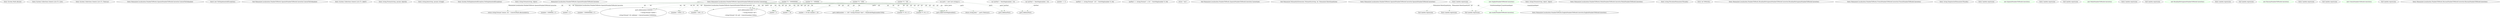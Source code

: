 digraph  {
m0_32 [cluster="System.Math.Abs(int)", file="PrecisionDateTimeHumanizeStrategy.cs", label="Entry System.Math.Abs(int)", span="0-0"];
m0_34 [cluster="System.Collections.Generic.List<T>.List()", file="PrecisionDateTimeHumanizeStrategy.cs", label="Entry System.Collections.Generic.List<T>.List()", span="0-0"];
m0_37 [cluster="System.Collections.Generic.List<T>.ToArray()", file="PrecisionDateTimeHumanizeStrategy.cs", label="Entry System.Collections.Generic.List<T>.ToArray()", span="0-0"];
m0_39 [cluster="Humanizer.Localisation.NumberToWords.SpanishNumberToWordsConverter.ConvertToOrdinal(int)", file="PrecisionDateTimeHumanizeStrategy.cs", label="Entry Humanizer.Localisation.NumberToWords.SpanishNumberToWordsConverter.ConvertToOrdinal(int)", span="79-79"];
m0_40 [cluster="Humanizer.Localisation.NumberToWords.SpanishNumberToWordsConverter.ConvertToOrdinal(int)", file="PrecisionDateTimeHumanizeStrategy.cs", label="throw new NotImplementedException();", span="81-81"];
m0_41 [cluster="Humanizer.Localisation.NumberToWords.SpanishNumberToWordsConverter.ConvertToOrdinal(int)", file="PrecisionDateTimeHumanizeStrategy.cs", label="Exit Humanizer.Localisation.NumberToWords.SpanishNumberToWordsConverter.ConvertToOrdinal(int)", span="79-79"];
m0_36 [cluster="System.Collections.Generic.List<T>.Add(T)", file="PrecisionDateTimeHumanizeStrategy.cs", label="Entry System.Collections.Generic.List<T>.Add(T)", span="0-0"];
m0_35 [cluster="string.Format(string, params object[])", file="PrecisionDateTimeHumanizeStrategy.cs", label="Entry string.Format(string, params object[])", span="0-0"];
m0_38 [cluster="string.Join(string, params string[])", file="PrecisionDateTimeHumanizeStrategy.cs", label="Entry string.Join(string, params string[])", span="0-0"];
m0_42 [cluster="System.NotImplementedException.NotImplementedException()", file="PrecisionDateTimeHumanizeStrategy.cs", label="Entry System.NotImplementedException.NotImplementedException()", span="0-0"];
m0_33 [cluster="string.Format(string, object)", file="PrecisionDateTimeHumanizeStrategy.cs", label="Entry string.Format(string, object)", span="0-0"];
m0_0 [cluster="Humanizer.Localisation.NumberToWords.SpanishNumberToWordsConverter.Convert(int)", file="PrecisionDateTimeHumanizeStrategy.cs", label="Entry Humanizer.Localisation.NumberToWords.SpanishNumberToWordsConverter.Convert(int)", span="11-11"];
m0_1 [cluster="Humanizer.Localisation.NumberToWords.SpanishNumberToWordsConverter.Convert(int)", file="PrecisionDateTimeHumanizeStrategy.cs", label="number == 0", span="13-13"];
m0_3 [cluster="Humanizer.Localisation.NumberToWords.SpanishNumberToWordsConverter.Convert(int)", file="PrecisionDateTimeHumanizeStrategy.cs", label="number < 0", span="16-16"];
m0_4 [cluster="Humanizer.Localisation.NumberToWords.SpanishNumberToWordsConverter.Convert(int)", file="PrecisionDateTimeHumanizeStrategy.cs", label="return string.Format(''menos {0}'', Convert(Math.Abs(number)));", span="17-17"];
m0_6 [cluster="Humanizer.Localisation.NumberToWords.SpanishNumberToWordsConverter.Convert(int)", file="PrecisionDateTimeHumanizeStrategy.cs", label="(number / 1000000000) > 0", span="21-21"];
m0_8 [cluster="Humanizer.Localisation.NumberToWords.SpanishNumberToWordsConverter.Convert(int)", file="PrecisionDateTimeHumanizeStrategy.cs", label="number %= 1000000000", span="27-27"];
m0_9 [cluster="Humanizer.Localisation.NumberToWords.SpanishNumberToWordsConverter.Convert(int)", file="PrecisionDateTimeHumanizeStrategy.cs", label="(number / 1000000) > 0", span="30-30"];
m0_10 [cluster="Humanizer.Localisation.NumberToWords.SpanishNumberToWordsConverter.Convert(int)", file="PrecisionDateTimeHumanizeStrategy.cs", label="parts.Add(number/1000000 == 1\r\n                    ? string.Format(''millón'')\r\n                    : string.Format(''{0} millones'', Convert(number/1000000)))", span="32-34"];
m0_11 [cluster="Humanizer.Localisation.NumberToWords.SpanishNumberToWordsConverter.Convert(int)", file="PrecisionDateTimeHumanizeStrategy.cs", label="number %= 1000000", span="36-36"];
m0_12 [cluster="Humanizer.Localisation.NumberToWords.SpanishNumberToWordsConverter.Convert(int)", file="PrecisionDateTimeHumanizeStrategy.cs", label="(number / 1000) > 0", span="39-39"];
m0_13 [cluster="Humanizer.Localisation.NumberToWords.SpanishNumberToWordsConverter.Convert(int)", file="PrecisionDateTimeHumanizeStrategy.cs", label="parts.Add(number/1000 == 1\r\n                    ? string.Format(''mil'')\r\n                    : string.Format(''{0} mil'', Convert(number/1000)))", span="41-43"];
m0_14 [cluster="Humanizer.Localisation.NumberToWords.SpanishNumberToWordsConverter.Convert(int)", file="PrecisionDateTimeHumanizeStrategy.cs", label="number %= 1000", span="45-45"];
m0_15 [cluster="Humanizer.Localisation.NumberToWords.SpanishNumberToWordsConverter.Convert(int)", file="PrecisionDateTimeHumanizeStrategy.cs", label="(number / 100) > 0", span="48-48"];
m0_16 [cluster="Humanizer.Localisation.NumberToWords.SpanishNumberToWordsConverter.Convert(int)", file="PrecisionDateTimeHumanizeStrategy.cs", label="parts.Add(number == 100 ? string.Format(''cien'') : HundredsMap[(number/100)])", span="50-50"];
m0_17 [cluster="Humanizer.Localisation.NumberToWords.SpanishNumberToWordsConverter.Convert(int)", file="PrecisionDateTimeHumanizeStrategy.cs", label="number %= 100", span="51-51"];
m0_18 [cluster="Humanizer.Localisation.NumberToWords.SpanishNumberToWordsConverter.Convert(int)", file="PrecisionDateTimeHumanizeStrategy.cs", label="number > 0", span="54-54"];
m0_19 [cluster="Humanizer.Localisation.NumberToWords.SpanishNumberToWordsConverter.Convert(int)", file="PrecisionDateTimeHumanizeStrategy.cs", label="number < 20", span="56-56"];
m0_20 [cluster="Humanizer.Localisation.NumberToWords.SpanishNumberToWordsConverter.Convert(int)", file="PrecisionDateTimeHumanizeStrategy.cs", label="parts.Add(UnitsMap[number])", span="57-57"];
m0_21 [cluster="Humanizer.Localisation.NumberToWords.SpanishNumberToWordsConverter.Convert(int)", file="PrecisionDateTimeHumanizeStrategy.cs", label="number > 20 && number < 30", span="58-58"];
m0_22 [cluster="Humanizer.Localisation.NumberToWords.SpanishNumberToWordsConverter.Convert(int)", file="PrecisionDateTimeHumanizeStrategy.cs", label="var lastPart = TensMap[number / 10]", span="60-60"];
m0_23 [cluster="Humanizer.Localisation.NumberToWords.SpanishNumberToWordsConverter.Convert(int)", file="PrecisionDateTimeHumanizeStrategy.cs", label="(number % 10) > 0", span="61-61"];
m0_24 [cluster="Humanizer.Localisation.NumberToWords.SpanishNumberToWordsConverter.Convert(int)", file="PrecisionDateTimeHumanizeStrategy.cs", label="lastPart += string.Format('' {0}'', UnitsMap[number % 10])", span="62-62"];
m0_26 [cluster="Humanizer.Localisation.NumberToWords.SpanishNumberToWordsConverter.Convert(int)", file="PrecisionDateTimeHumanizeStrategy.cs", label="var lastPart = TensMap[number / 10]", span="68-68"];
m0_27 [cluster="Humanizer.Localisation.NumberToWords.SpanishNumberToWordsConverter.Convert(int)", file="PrecisionDateTimeHumanizeStrategy.cs", label="(number % 10) > 0", span="69-69"];
m0_28 [cluster="Humanizer.Localisation.NumberToWords.SpanishNumberToWordsConverter.Convert(int)", file="PrecisionDateTimeHumanizeStrategy.cs", label="lastPart += string.Format('' y {0}'', UnitsMap[number % 10])", span="70-70"];
m0_2 [cluster="Humanizer.Localisation.NumberToWords.SpanishNumberToWordsConverter.Convert(int)", file="PrecisionDateTimeHumanizeStrategy.cs", label="return ''cero'';", span="14-14"];
m0_5 [cluster="Humanizer.Localisation.NumberToWords.SpanishNumberToWordsConverter.Convert(int)", file="PrecisionDateTimeHumanizeStrategy.cs", label="var parts = new List<string>()", span="19-19"];
m0_25 [cluster="Humanizer.Localisation.NumberToWords.SpanishNumberToWordsConverter.Convert(int)", file="PrecisionDateTimeHumanizeStrategy.cs", label="parts.Add(lastPart)", span="64-64"];
m0_29 [cluster="Humanizer.Localisation.NumberToWords.SpanishNumberToWordsConverter.Convert(int)", file="PrecisionDateTimeHumanizeStrategy.cs", label="parts.Add(lastPart)", span="72-72"];
m0_30 [cluster="Humanizer.Localisation.NumberToWords.SpanishNumberToWordsConverter.Convert(int)", file="PrecisionDateTimeHumanizeStrategy.cs", label="return string.Join('' '', parts.ToArray());", span="76-76"];
m0_31 [cluster="Humanizer.Localisation.NumberToWords.SpanishNumberToWordsConverter.Convert(int)", file="PrecisionDateTimeHumanizeStrategy.cs", label="Exit Humanizer.Localisation.NumberToWords.SpanishNumberToWordsConverter.Convert(int)", span="11-11"];
m0_43 [file="PrecisionDateTimeHumanizeStrategy.cs", label="Humanizer.Localisation.NumberToWords.SpanishNumberToWordsConverter", span=""];
m3_7 [cluster="Humanizer.ToQuantityExtensions.ToQuantity(string, int, Humanizer.ShowQuantityAs)", file="ToQuantityExtensions.cs", label="Exit Humanizer.ToQuantityExtensions.ToQuantity(string, int, Humanizer.ShowQuantityAs)", span="25-25"];
m3_15 [cluster="Humanizer.Localisation.NumberToWords.SpanishNumberToWordsConverter.SpanishNumberToWordsConverter()", file="ToQuantityExtensions.cs", label="Entry Humanizer.Localisation.NumberToWords.SpanishNumberToWordsConverter.SpanishNumberToWordsConverter()", span="5-5"];
m3_0 [cluster="lambda expression", file="ToQuantityExtensions.cs", label="Entry lambda expression", span="15-15"];
m3_1 [cluster="lambda expression", color=green, community=0, file="ToQuantityExtensions.cs", label="new EnglishNumberToWordsConverter()", prediction=0, span="15-15"];
m3_2 [cluster="lambda expression", file="ToQuantityExtensions.cs", label="Exit lambda expression", span="15-15"];
m3_4 [cluster="lambda expression", file="ToQuantityExtensions.cs", label="Entry lambda expression", span="16-16"];
m3_5 [cluster="lambda expression", color=green, community=0, file="ToQuantityExtensions.cs", label="new ArabicNumberToWordsConverter()", prediction=0, span="16-16"];
m3_6 [cluster="lambda expression", file="ToQuantityExtensions.cs", label="Exit lambda expression", span="16-16"];
m3_3 [cluster="Humanizer.Localisation.NumberToWords.EnglishNumberToWordsConverter.EnglishNumberToWordsConverter()", file="ToQuantityExtensions.cs", label="Entry Humanizer.Localisation.NumberToWords.EnglishNumberToWordsConverter.EnglishNumberToWordsConverter()", span="5-5"];
m3_10 [cluster="string.Format(string, object, object)", file="ToQuantityExtensions.cs", label="Entry string.Format(string, object, object)", span="0-0"];
m3_19 [cluster="Humanizer.Localisation.NumberToWords.PolishNumberToWordsConverter.PolishNumberToWordsConverter()", file="ToQuantityExtensions.cs", label="Entry Humanizer.Localisation.NumberToWords.PolishNumberToWordsConverter.PolishNumberToWordsConverter()", span="6-6"];
m3_9 [cluster="string.Pluralize(Humanizer.Plurality)", file="ToQuantityExtensions.cs", label="Entry string.Pluralize(Humanizer.Plurality)", span="170-170"];
m3_11 [cluster="int.ToWords()", file="ToQuantityExtensions.cs", label="Entry int.ToWords()", span="32-32"];
m3_23 [cluster="Humanizer.Localisation.NumberToWords.BrazilianPortugueseNumberToWordsConverter.BrazilianPortugueseNumberToWordsConverter()", file="ToQuantityExtensions.cs", label="Entry Humanizer.Localisation.NumberToWords.BrazilianPortugueseNumberToWordsConverter.BrazilianPortugueseNumberToWordsConverter()", span="5-5"];
m3_31 [cluster="Humanizer.Localisation.NumberToWords.FrenchNumberToWordsConverter.FrenchNumberToWordsConverter()", file="ToQuantityExtensions.cs", label="Entry Humanizer.Localisation.NumberToWords.FrenchNumberToWordsConverter.FrenchNumberToWordsConverter()", span="5-5"];
m3_8 [cluster="string.Singularize(Humanizer.Plurality)", file="ToQuantityExtensions.cs", label="Entry string.Singularize(Humanizer.Plurality)", span="194-194"];
m3_28 [cluster="lambda expression", file="ToQuantityExtensions.cs", label="Entry lambda expression", span="22-22"];
m3_13 [cluster="lambda expression", color=green, community=0, file="ToQuantityExtensions.cs", label="new SpanishNumberToWordsConverter()", prediction=2, span="18-18"];
m3_12 [cluster="lambda expression", file="ToQuantityExtensions.cs", label="Entry lambda expression", span="18-18"];
m3_14 [cluster="lambda expression", file="ToQuantityExtensions.cs", label="Exit lambda expression", span="18-18"];
m3_17 [cluster="lambda expression", color=green, community=0, file="ToQuantityExtensions.cs", label="new PolishNumberToWordsConverter()", prediction=3, span="19-19"];
m3_16 [cluster="lambda expression", file="ToQuantityExtensions.cs", label="Entry lambda expression", span="19-19"];
m3_18 [cluster="lambda expression", file="ToQuantityExtensions.cs", label="Exit lambda expression", span="19-19"];
m3_21 [cluster="lambda expression", color=green, community=0, file="ToQuantityExtensions.cs", label="new BrazilianPortugueseNumberToWordsConverter()", prediction=4, span="20-20"];
m3_20 [cluster="lambda expression", file="ToQuantityExtensions.cs", label="Entry lambda expression", span="20-20"];
m3_22 [cluster="lambda expression", file="ToQuantityExtensions.cs", label="Exit lambda expression", span="20-20"];
m3_25 [cluster="lambda expression", color=green, community=0, file="ToQuantityExtensions.cs", label="new RussianNumberToWordsConverter()", prediction=5, span="21-21"];
m3_24 [cluster="lambda expression", file="ToQuantityExtensions.cs", label="Entry lambda expression", span="21-21"];
m3_26 [cluster="lambda expression", file="ToQuantityExtensions.cs", label="Exit lambda expression", span="21-21"];
m3_29 [cluster="lambda expression", color=green, community=0, file="ToQuantityExtensions.cs", label="new FrenchNumberToWordsConverter()", prediction=6, span="22-22"];
m3_30 [cluster="lambda expression", file="ToQuantityExtensions.cs", label="Exit lambda expression", span="22-22"];
m3_27 [cluster="Humanizer.Localisation.NumberToWords.RussianNumberToWordsConverter.RussianNumberToWordsConverter()", file="ToQuantityExtensions.cs", label="Entry Humanizer.Localisation.NumberToWords.RussianNumberToWordsConverter.RussianNumberToWordsConverter()", span="5-5"];
m0_0 -> m0_3  [color=darkseagreen4, key=1, label=int, style=dashed];
m0_0 -> m0_4  [color=darkseagreen4, key=1, label=int, style=dashed];
m0_0 -> m0_6  [color=darkseagreen4, key=1, label=int, style=dashed];
m0_0 -> m0_9  [color=darkseagreen4, key=1, label=int, style=dashed];
m0_0 -> m0_10  [color=darkseagreen4, key=1, label=int, style=dashed];
m0_0 -> m0_12  [color=darkseagreen4, key=1, label=int, style=dashed];
m0_0 -> m0_13  [color=darkseagreen4, key=1, label=int, style=dashed];
m0_0 -> m0_15  [color=darkseagreen4, key=1, label=int, style=dashed];
m0_0 -> m0_16  [color=darkseagreen4, key=1, label=int, style=dashed];
m0_0 -> m0_18  [color=darkseagreen4, key=1, label=int, style=dashed];
m0_0 -> m0_19  [color=darkseagreen4, key=1, label=int, style=dashed];
m0_0 -> m0_20  [color=darkseagreen4, key=1, label=int, style=dashed];
m0_0 -> m0_21  [color=darkseagreen4, key=1, label=int, style=dashed];
m0_0 -> m0_23  [color=darkseagreen4, key=1, label=int, style=dashed];
m0_0 -> m0_27  [color=darkseagreen4, key=1, label=int, style=dashed];
m0_8 -> m0_10  [color=darkseagreen4, key=1, label=int, style=dashed];
m0_8 -> m0_12  [color=darkseagreen4, key=1, label=int, style=dashed];
m0_8 -> m0_13  [color=darkseagreen4, key=1, label=int, style=dashed];
m0_8 -> m0_15  [color=darkseagreen4, key=1, label=int, style=dashed];
m0_8 -> m0_16  [color=darkseagreen4, key=1, label=int, style=dashed];
m0_8 -> m0_18  [color=darkseagreen4, key=1, label=int, style=dashed];
m0_8 -> m0_19  [color=darkseagreen4, key=1, label=int, style=dashed];
m0_8 -> m0_20  [color=darkseagreen4, key=1, label=int, style=dashed];
m0_8 -> m0_21  [color=darkseagreen4, key=1, label=int, style=dashed];
m0_8 -> m0_23  [color=darkseagreen4, key=1, label=int, style=dashed];
m0_8 -> m0_27  [color=darkseagreen4, key=1, label=int, style=dashed];
m0_11 -> m0_13  [color=darkseagreen4, key=1, label=int, style=dashed];
m0_11 -> m0_15  [color=darkseagreen4, key=1, label=int, style=dashed];
m0_11 -> m0_16  [color=darkseagreen4, key=1, label=int, style=dashed];
m0_11 -> m0_18  [color=darkseagreen4, key=1, label=int, style=dashed];
m0_11 -> m0_19  [color=darkseagreen4, key=1, label=int, style=dashed];
m0_11 -> m0_20  [color=darkseagreen4, key=1, label=int, style=dashed];
m0_11 -> m0_21  [color=darkseagreen4, key=1, label=int, style=dashed];
m0_11 -> m0_23  [color=darkseagreen4, key=1, label=int, style=dashed];
m0_11 -> m0_27  [color=darkseagreen4, key=1, label=int, style=dashed];
m0_14 -> m0_16  [color=darkseagreen4, key=1, label=int, style=dashed];
m0_14 -> m0_18  [color=darkseagreen4, key=1, label=int, style=dashed];
m0_14 -> m0_19  [color=darkseagreen4, key=1, label=int, style=dashed];
m0_14 -> m0_20  [color=darkseagreen4, key=1, label=int, style=dashed];
m0_14 -> m0_21  [color=darkseagreen4, key=1, label=int, style=dashed];
m0_14 -> m0_23  [color=darkseagreen4, key=1, label=int, style=dashed];
m0_14 -> m0_27  [color=darkseagreen4, key=1, label=int, style=dashed];
m0_17 -> m0_19  [color=darkseagreen4, key=1, label=int, style=dashed];
m0_17 -> m0_20  [color=darkseagreen4, key=1, label=int, style=dashed];
m0_17 -> m0_21  [color=darkseagreen4, key=1, label=int, style=dashed];
m0_17 -> m0_23  [color=darkseagreen4, key=1, label=int, style=dashed];
m0_17 -> m0_27  [color=darkseagreen4, key=1, label=int, style=dashed];
m0_22 -> m0_25  [color=darkseagreen4, key=1, label=lastPart, style=dashed];
m0_26 -> m0_29  [color=darkseagreen4, key=1, label=lastPart, style=dashed];
m0_5 -> m0_10  [color=darkseagreen4, key=1, label=parts, style=dashed];
m0_5 -> m0_13  [color=darkseagreen4, key=1, label=parts, style=dashed];
m0_5 -> m0_16  [color=darkseagreen4, key=1, label=parts, style=dashed];
m0_5 -> m0_20  [color=darkseagreen4, key=1, label=parts, style=dashed];
m0_5 -> m0_25  [color=darkseagreen4, key=1, label=parts, style=dashed];
m0_5 -> m0_29  [color=darkseagreen4, key=1, label=parts, style=dashed];
m0_5 -> m0_30  [color=darkseagreen4, key=1, label=parts, style=dashed];
m0_43 -> m0_4  [color=darkseagreen4, key=1, label="Humanizer.Localisation.NumberToWords.SpanishNumberToWordsConverter", style=dashed];
m0_43 -> m0_10  [color=darkseagreen4, key=1, label="Humanizer.Localisation.NumberToWords.SpanishNumberToWordsConverter", style=dashed];
m0_43 -> m0_13  [color=darkseagreen4, key=1, label="Humanizer.Localisation.NumberToWords.SpanishNumberToWordsConverter", style=dashed];
m3_0 -> m3_2  [color=darkseagreen4, key=1, label="Humanizer.ShowQuantityAs", style=dashed];
m3_0 -> m3_4  [color=darkseagreen4, key=1, label="Humanizer.ShowQuantityAs", style=dashed];
m3_0 -> m3_5  [color=darkseagreen4, key=1, label=int, style=dashed];
m3_0 -> m3_6  [color=darkseagreen4, key=1, label=int, style=dashed];
m3_1 -> m3_3  [color=darkseagreen4, key=1, label=transformedInput, style=dashed];
m3_1 -> m3_5  [color=darkseagreen4, key=1, label=transformedInput, style=dashed];
m3_1 -> m3_6  [color=darkseagreen4, key=1, label=transformedInput, style=dashed];
}
